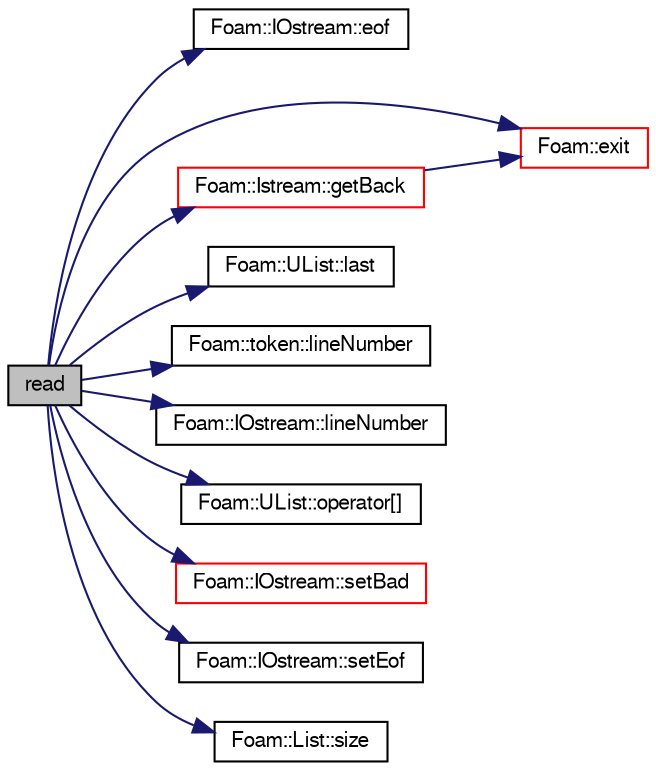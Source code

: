digraph "read"
{
  bgcolor="transparent";
  edge [fontname="FreeSans",fontsize="10",labelfontname="FreeSans",labelfontsize="10"];
  node [fontname="FreeSans",fontsize="10",shape=record];
  rankdir="LR";
  Node109 [label="read",height=0.2,width=0.4,color="black", fillcolor="grey75", style="filled", fontcolor="black"];
  Node109 -> Node110 [color="midnightblue",fontsize="10",style="solid",fontname="FreeSans"];
  Node110 [label="Foam::IOstream::eof",height=0.2,width=0.4,color="black",URL="$a26226.html#af3418ac60d0d7a303478f29a387feb3c",tooltip="Return true if end of input seen. "];
  Node109 -> Node111 [color="midnightblue",fontsize="10",style="solid",fontname="FreeSans"];
  Node111 [label="Foam::exit",height=0.2,width=0.4,color="red",URL="$a21124.html#a06ca7250d8e89caf05243ec094843642"];
  Node109 -> Node157 [color="midnightblue",fontsize="10",style="solid",fontname="FreeSans"];
  Node157 [label="Foam::Istream::getBack",height=0.2,width=0.4,color="red",URL="$a26234.html#afff956fe7625beb7b7966ba33d974046",tooltip="Get the put back token if there is one and return true. "];
  Node157 -> Node111 [color="midnightblue",fontsize="10",style="solid",fontname="FreeSans"];
  Node109 -> Node158 [color="midnightblue",fontsize="10",style="solid",fontname="FreeSans"];
  Node158 [label="Foam::UList::last",height=0.2,width=0.4,color="black",URL="$a25698.html#aef07c02ea1c27bdb5906043b399e0ff0",tooltip="Return the last element of the list. "];
  Node109 -> Node159 [color="midnightblue",fontsize="10",style="solid",fontname="FreeSans"];
  Node159 [label="Foam::token::lineNumber",height=0.2,width=0.4,color="black",URL="$a26306.html#a2bca2e504df91006cb4a2b09ba1ac409"];
  Node109 -> Node151 [color="midnightblue",fontsize="10",style="solid",fontname="FreeSans"];
  Node151 [label="Foam::IOstream::lineNumber",height=0.2,width=0.4,color="black",URL="$a26226.html#a2bca2e504df91006cb4a2b09ba1ac409",tooltip="Return current stream line number. "];
  Node109 -> Node160 [color="midnightblue",fontsize="10",style="solid",fontname="FreeSans"];
  Node160 [label="Foam::UList::operator[]",height=0.2,width=0.4,color="black",URL="$a25698.html#a851e28f7788bbc82f5a4aa9f0efdefe4",tooltip="Return element of UList. "];
  Node109 -> Node161 [color="midnightblue",fontsize="10",style="solid",fontname="FreeSans"];
  Node161 [label="Foam::IOstream::setBad",height=0.2,width=0.4,color="red",URL="$a26226.html#a638b33dd25b3cd8ea7e846f04fd6a6a3",tooltip="Set stream to be bad. "];
  Node109 -> Node164 [color="midnightblue",fontsize="10",style="solid",fontname="FreeSans"];
  Node164 [label="Foam::IOstream::setEof",height=0.2,width=0.4,color="black",URL="$a26226.html#a29b2d2944abba037e93cfc4e7ca19d8a",tooltip="Set stream to have reached eof. "];
  Node109 -> Node165 [color="midnightblue",fontsize="10",style="solid",fontname="FreeSans"];
  Node165 [label="Foam::List::size",height=0.2,width=0.4,color="black",URL="$a25694.html#a47b3bf30da1eb3ab8076b5fbe00e0494",tooltip="Return the number of elements in the UList. "];
}
